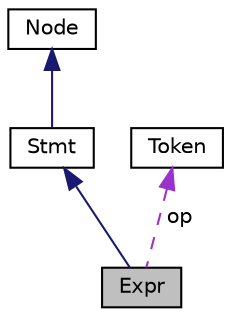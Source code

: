 digraph "Expr"
{
  edge [fontname="Helvetica",fontsize="10",labelfontname="Helvetica",labelfontsize="10"];
  node [fontname="Helvetica",fontsize="10",shape=record];
  Node16 [label="Expr",height=0.2,width=0.4,color="black", fillcolor="grey75", style="filled", fontcolor="black"];
  Node17 -> Node16 [dir="back",color="midnightblue",fontsize="10",style="solid",fontname="Helvetica"];
  Node17 [label="Stmt",height=0.2,width=0.4,color="black", fillcolor="white", style="filled",URL="$class_stmt.html",tooltip="Stmt类 "];
  Node18 -> Node17 [dir="back",color="midnightblue",fontsize="10",style="solid",fontname="Helvetica"];
  Node18 [label="Node",height=0.2,width=0.4,color="black", fillcolor="white", style="filled",URL="$class_node.html",tooltip="Node类 "];
  Node19 -> Node16 [dir="back",color="darkorchid3",fontsize="10",style="dashed",label=" op" ,fontname="Helvetica"];
  Node19 [label="Token",height=0.2,width=0.4,color="black", fillcolor="white", style="filled",URL="$class_token.html",tooltip="token类 "];
}
